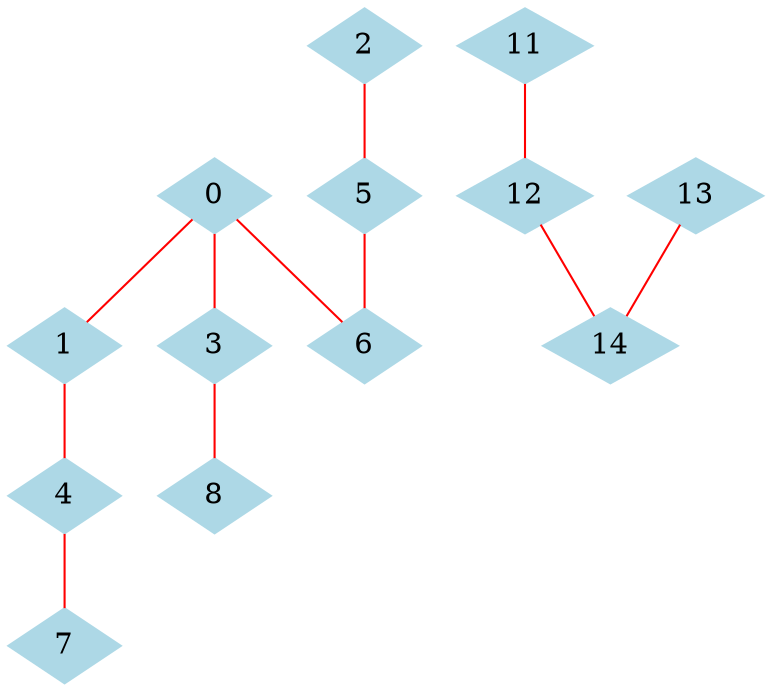 graph G {
  node [shape=diamond, style=filled, color=lightblue];
  edge [color=red];
  0;
  1;
  3;
  6;
  4;
  8;
  5;
  7;
  2;
  11;
  12;
  14;
  13;
  0 -- 1;
  13 -- 14;
  3 -- 8;
  0 -- 3;
  1 -- 4;
  0 -- 6;
  11 -- 12;
  5 -- 6;
  2 -- 5;
  4 -- 7;
  12 -- 14;
}
